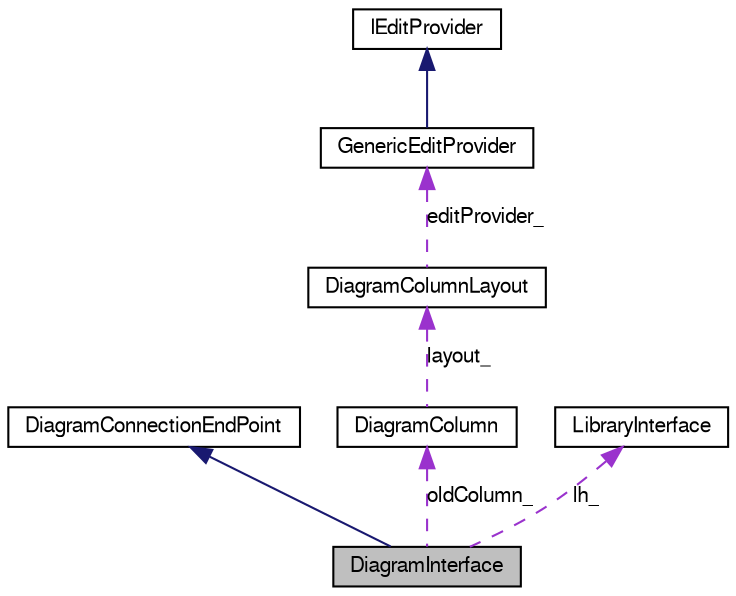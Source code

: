 digraph G
{
  bgcolor="transparent";
  edge [fontname="FreeSans",fontsize=10,labelfontname="FreeSans",labelfontsize=10];
  node [fontname="FreeSans",fontsize=10,shape=record];
  Node1 [label="DiagramInterface",height=0.2,width=0.4,color="black", fillcolor="grey75", style="filled" fontcolor="black"];
  Node2 -> Node1 [dir=back,color="midnightblue",fontsize=10,style="solid",fontname="FreeSans"];
  Node2 [label="DiagramConnectionEndPoint",height=0.2,width=0.4,color="black",URL="$class_diagram_connection_end_point.html",tooltip="DiagramConnectionEndPoint interface."];
  Node3 -> Node1 [dir=back,color="darkorchid3",fontsize=10,style="dashed",label="oldColumn_",fontname="FreeSans"];
  Node3 [label="DiagramColumn",height=0.2,width=0.4,color="black",URL="$class_diagram_column.html",tooltip="DiagramColumn class."];
  Node4 -> Node3 [dir=back,color="darkorchid3",fontsize=10,style="dashed",label="layout_",fontname="FreeSans"];
  Node4 [label="DiagramColumnLayout",height=0.2,width=0.4,color="black",URL="$class_diagram_column_layout.html",tooltip="DiagramColumnLayout class."];
  Node5 -> Node4 [dir=back,color="darkorchid3",fontsize=10,style="dashed",label="editProvider_",fontname="FreeSans"];
  Node5 [label="GenericEditProvider",height=0.2,width=0.4,color="black",URL="$class_generic_edit_provider.html",tooltip="GenericEditProvider class."];
  Node6 -> Node5 [dir=back,color="midnightblue",fontsize=10,style="solid",fontname="FreeSans"];
  Node6 [label="IEditProvider",height=0.2,width=0.4,color="black",URL="$class_i_edit_provider.html",tooltip="IEditProvider interface."];
  Node7 -> Node1 [dir=back,color="darkorchid3",fontsize=10,style="dashed",label="lh_",fontname="FreeSans"];
  Node7 [label="LibraryInterface",height=0.2,width=0.4,color="black",URL="$class_library_interface.html",tooltip="LibraryInterface defines an interface to operate the IP-Xact-library."];
}
